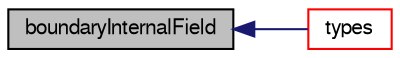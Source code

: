 digraph "boundaryInternalField"
{
  bgcolor="transparent";
  edge [fontname="FreeSans",fontsize="10",labelfontname="FreeSans",labelfontsize="10"];
  node [fontname="FreeSans",fontsize="10",shape=record];
  rankdir="LR";
  Node737 [label="boundaryInternalField",height=0.2,width=0.4,color="black", fillcolor="grey75", style="filled", fontcolor="black"];
  Node737 -> Node738 [dir="back",color="midnightblue",fontsize="10",style="solid",fontname="FreeSans"];
  Node738 [label="types",height=0.2,width=0.4,color="red",URL="$a26514.html#a490151358261bc309e986c460537574d",tooltip="Return a list of the patch types. "];
}
